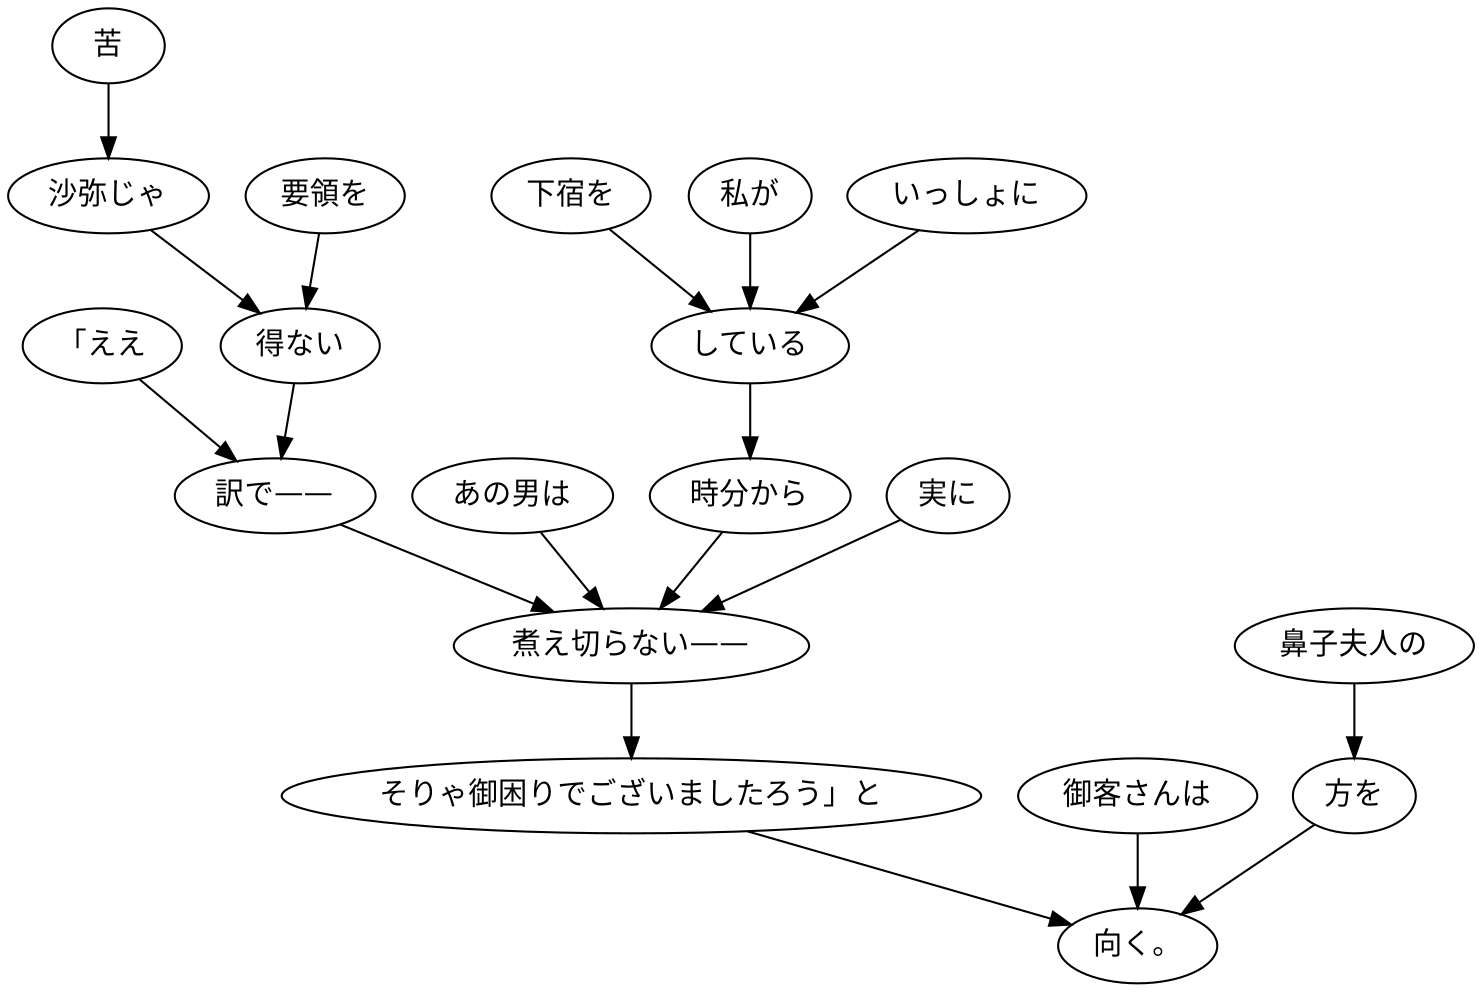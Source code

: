 digraph graph2106 {
	node0 [label="「ええ"];
	node1 [label="苦"];
	node2 [label="沙弥じゃ"];
	node3 [label="要領を"];
	node4 [label="得ない"];
	node5 [label="訳で——"];
	node6 [label="あの男は"];
	node7 [label="私が"];
	node8 [label="いっしょに"];
	node9 [label="下宿を"];
	node10 [label="している"];
	node11 [label="時分から"];
	node12 [label="実に"];
	node13 [label="煮え切らない——"];
	node14 [label="そりゃ御困りでございましたろう」と"];
	node15 [label="御客さんは"];
	node16 [label="鼻子夫人の"];
	node17 [label="方を"];
	node18 [label="向く。"];
	node0 -> node5;
	node1 -> node2;
	node2 -> node4;
	node3 -> node4;
	node4 -> node5;
	node5 -> node13;
	node6 -> node13;
	node7 -> node10;
	node8 -> node10;
	node9 -> node10;
	node10 -> node11;
	node11 -> node13;
	node12 -> node13;
	node13 -> node14;
	node14 -> node18;
	node15 -> node18;
	node16 -> node17;
	node17 -> node18;
}
